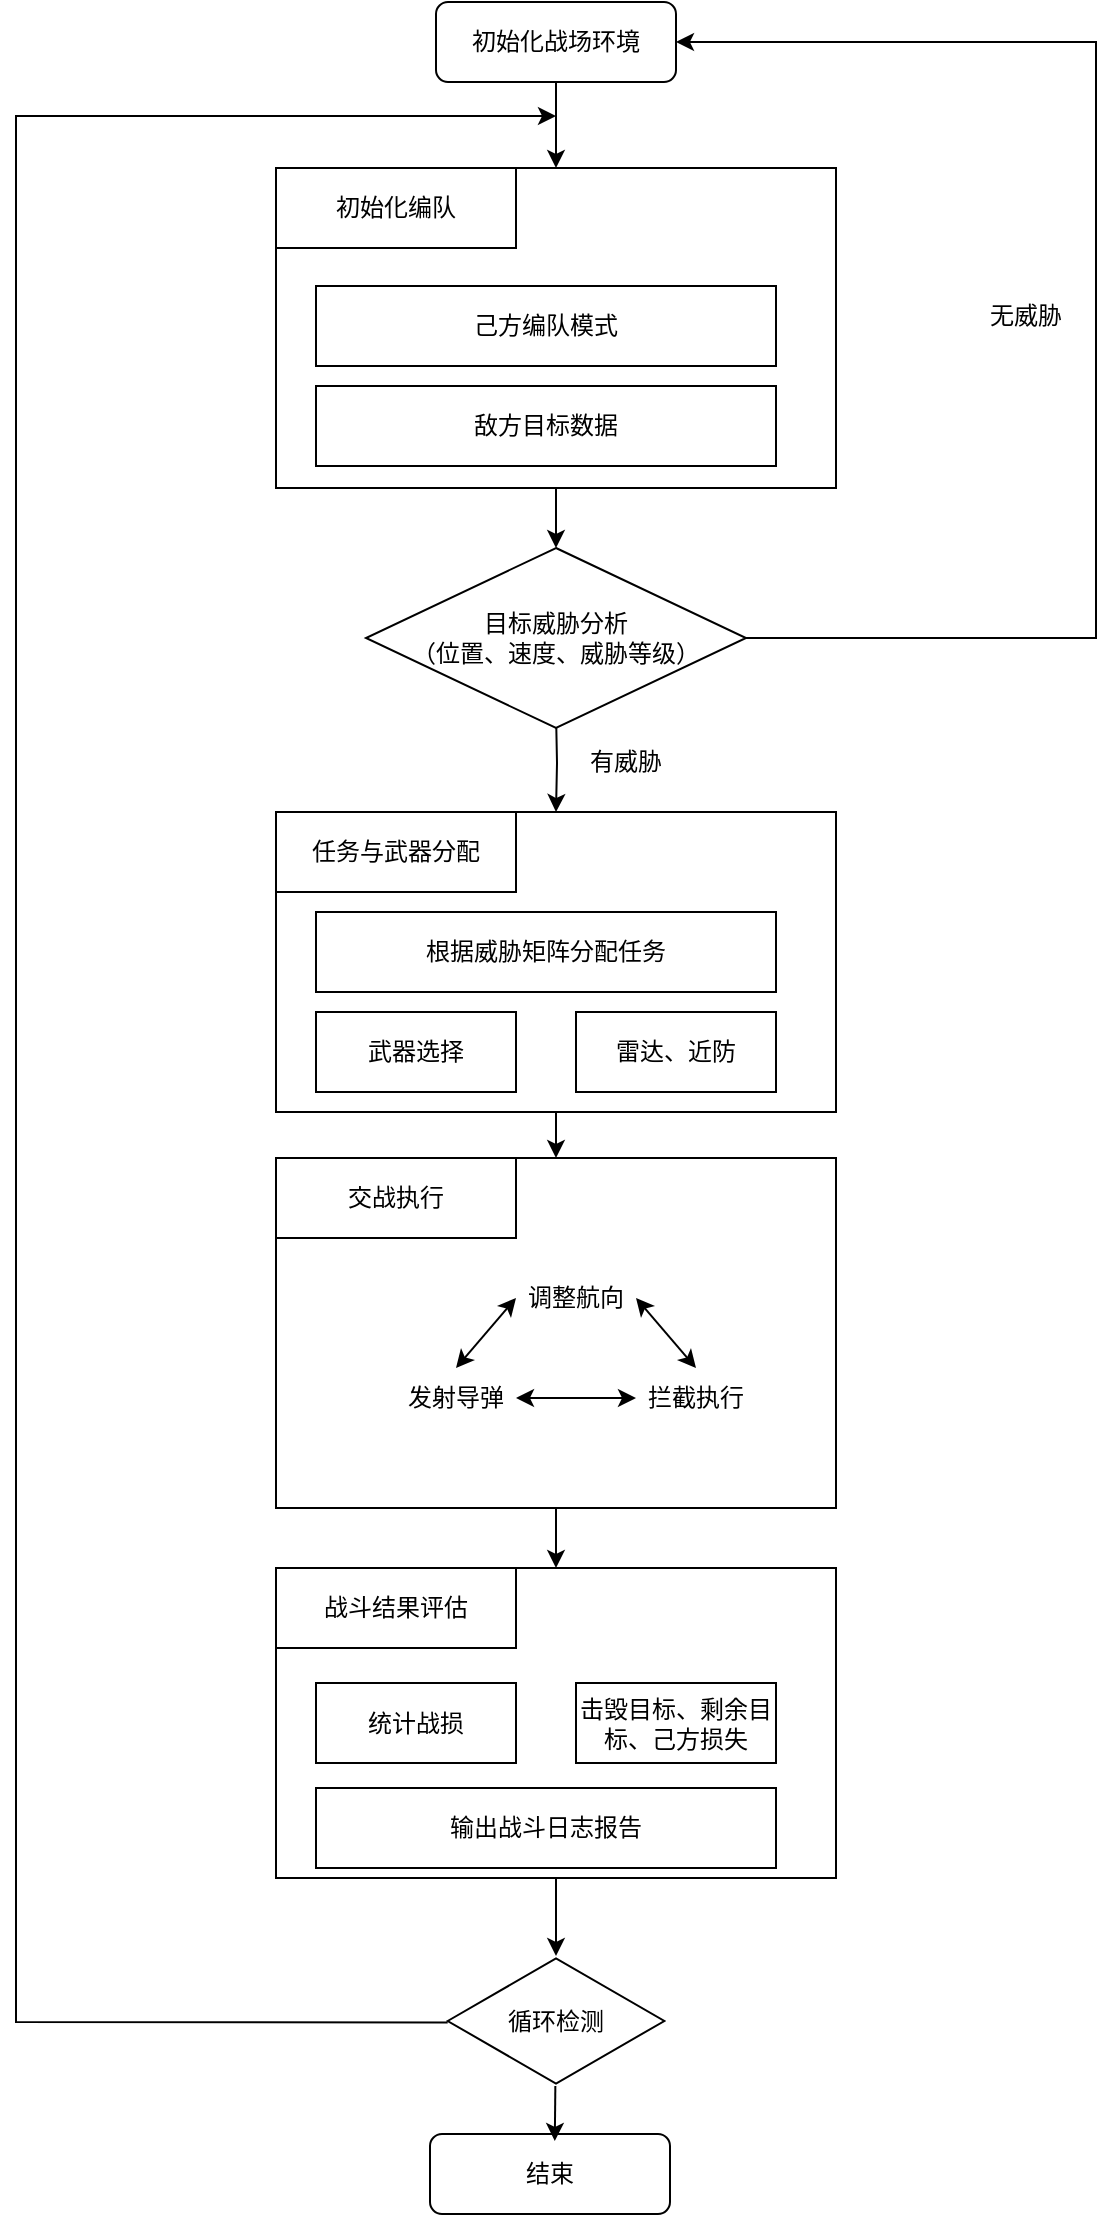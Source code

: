 <mxfile version="24.8.6">
  <diagram id="C5RBs43oDa-KdzZeNtuy" name="Page-1">
    <mxGraphModel dx="579" dy="295" grid="1" gridSize="10" guides="1" tooltips="1" connect="1" arrows="1" fold="1" page="1" pageScale="1" pageWidth="827" pageHeight="1169" math="0" shadow="0">
      <root>
        <mxCell id="WIyWlLk6GJQsqaUBKTNV-0" />
        <mxCell id="WIyWlLk6GJQsqaUBKTNV-1" parent="WIyWlLk6GJQsqaUBKTNV-0" />
        <mxCell id="JLc6tSroyL6sAka3HhJL-49" style="edgeStyle=orthogonalEdgeStyle;rounded=0;orthogonalLoop=1;jettySize=auto;html=1;exitX=0.5;exitY=1;exitDx=0;exitDy=0;entryX=0.5;entryY=0;entryDx=0;entryDy=0;" edge="1" parent="WIyWlLk6GJQsqaUBKTNV-1" source="WIyWlLk6GJQsqaUBKTNV-3" target="JLc6tSroyL6sAka3HhJL-5">
          <mxGeometry relative="1" as="geometry" />
        </mxCell>
        <mxCell id="WIyWlLk6GJQsqaUBKTNV-3" value="初始化战场环境" style="rounded=1;whiteSpace=wrap;html=1;fontSize=12;glass=0;strokeWidth=1;shadow=0;" parent="WIyWlLk6GJQsqaUBKTNV-1" vertex="1">
          <mxGeometry x="370" y="30" width="120" height="40" as="geometry" />
        </mxCell>
        <mxCell id="JLc6tSroyL6sAka3HhJL-45" value="" style="edgeStyle=orthogonalEdgeStyle;rounded=0;orthogonalLoop=1;jettySize=auto;html=1;" edge="1" parent="WIyWlLk6GJQsqaUBKTNV-1" source="JLc6tSroyL6sAka3HhJL-5" target="JLc6tSroyL6sAka3HhJL-8">
          <mxGeometry relative="1" as="geometry" />
        </mxCell>
        <mxCell id="JLc6tSroyL6sAka3HhJL-5" value="" style="rounded=0;whiteSpace=wrap;html=1;" vertex="1" parent="WIyWlLk6GJQsqaUBKTNV-1">
          <mxGeometry x="290" y="113" width="280" height="160" as="geometry" />
        </mxCell>
        <mxCell id="JLc6tSroyL6sAka3HhJL-4" value="初始化编队" style="rounded=0;whiteSpace=wrap;html=1;" vertex="1" parent="WIyWlLk6GJQsqaUBKTNV-1">
          <mxGeometry x="290" y="113" width="120" height="40" as="geometry" />
        </mxCell>
        <mxCell id="JLc6tSroyL6sAka3HhJL-6" value="己方编队模式" style="rounded=0;whiteSpace=wrap;html=1;" vertex="1" parent="WIyWlLk6GJQsqaUBKTNV-1">
          <mxGeometry x="310" y="172" width="230" height="40" as="geometry" />
        </mxCell>
        <mxCell id="JLc6tSroyL6sAka3HhJL-7" value="敌方目标数据" style="rounded=0;whiteSpace=wrap;html=1;" vertex="1" parent="WIyWlLk6GJQsqaUBKTNV-1">
          <mxGeometry x="310" y="222" width="230" height="40" as="geometry" />
        </mxCell>
        <mxCell id="JLc6tSroyL6sAka3HhJL-34" style="edgeStyle=orthogonalEdgeStyle;rounded=0;orthogonalLoop=1;jettySize=auto;html=1;exitX=1;exitY=0.5;exitDx=0;exitDy=0;entryX=1;entryY=0.5;entryDx=0;entryDy=0;" edge="1" parent="WIyWlLk6GJQsqaUBKTNV-1" source="JLc6tSroyL6sAka3HhJL-8" target="WIyWlLk6GJQsqaUBKTNV-3">
          <mxGeometry relative="1" as="geometry">
            <mxPoint x="525" y="355" as="sourcePoint" />
            <Array as="points">
              <mxPoint x="700" y="348" />
              <mxPoint x="700" y="50" />
            </Array>
          </mxGeometry>
        </mxCell>
        <mxCell id="JLc6tSroyL6sAka3HhJL-47" style="edgeStyle=orthogonalEdgeStyle;rounded=0;orthogonalLoop=1;jettySize=auto;html=1;exitX=0.5;exitY=1;exitDx=0;exitDy=0;entryX=0.5;entryY=0;entryDx=0;entryDy=0;" edge="1" parent="WIyWlLk6GJQsqaUBKTNV-1" target="JLc6tSroyL6sAka3HhJL-10">
          <mxGeometry relative="1" as="geometry">
            <mxPoint x="430" y="385" as="sourcePoint" />
          </mxGeometry>
        </mxCell>
        <mxCell id="JLc6tSroyL6sAka3HhJL-8" value="目标威胁分析&lt;div&gt;（位置、速度、威胁等级）&lt;/div&gt;" style="rhombus;whiteSpace=wrap;html=1;" vertex="1" parent="WIyWlLk6GJQsqaUBKTNV-1">
          <mxGeometry x="335" y="303" width="190" height="90" as="geometry" />
        </mxCell>
        <mxCell id="JLc6tSroyL6sAka3HhJL-10" value="" style="rounded=0;whiteSpace=wrap;html=1;" vertex="1" parent="WIyWlLk6GJQsqaUBKTNV-1">
          <mxGeometry x="290" y="435" width="280" height="150" as="geometry" />
        </mxCell>
        <mxCell id="JLc6tSroyL6sAka3HhJL-11" value="任务与武器分配" style="rounded=0;whiteSpace=wrap;html=1;" vertex="1" parent="WIyWlLk6GJQsqaUBKTNV-1">
          <mxGeometry x="290" y="435" width="120" height="40" as="geometry" />
        </mxCell>
        <mxCell id="JLc6tSroyL6sAka3HhJL-12" value="根据威胁矩阵分配任务" style="rounded=0;whiteSpace=wrap;html=1;" vertex="1" parent="WIyWlLk6GJQsqaUBKTNV-1">
          <mxGeometry x="310" y="485" width="230" height="40" as="geometry" />
        </mxCell>
        <mxCell id="JLc6tSroyL6sAka3HhJL-13" value="武器选择" style="rounded=0;whiteSpace=wrap;html=1;" vertex="1" parent="WIyWlLk6GJQsqaUBKTNV-1">
          <mxGeometry x="310" y="535" width="100" height="40" as="geometry" />
        </mxCell>
        <mxCell id="JLc6tSroyL6sAka3HhJL-16" value="" style="rounded=0;whiteSpace=wrap;html=1;" vertex="1" parent="WIyWlLk6GJQsqaUBKTNV-1">
          <mxGeometry x="290" y="608" width="280" height="175" as="geometry" />
        </mxCell>
        <mxCell id="JLc6tSroyL6sAka3HhJL-17" value="交战执行" style="rounded=0;whiteSpace=wrap;html=1;" vertex="1" parent="WIyWlLk6GJQsqaUBKTNV-1">
          <mxGeometry x="290" y="608" width="120" height="40" as="geometry" />
        </mxCell>
        <mxCell id="JLc6tSroyL6sAka3HhJL-23" value="雷达、近防" style="rounded=0;whiteSpace=wrap;html=1;" vertex="1" parent="WIyWlLk6GJQsqaUBKTNV-1">
          <mxGeometry x="440" y="535" width="100" height="40" as="geometry" />
        </mxCell>
        <mxCell id="JLc6tSroyL6sAka3HhJL-27" value="" style="rounded=0;whiteSpace=wrap;html=1;" vertex="1" parent="WIyWlLk6GJQsqaUBKTNV-1">
          <mxGeometry x="290" y="813" width="280" height="155" as="geometry" />
        </mxCell>
        <mxCell id="JLc6tSroyL6sAka3HhJL-28" value="战斗结果评估" style="rounded=0;whiteSpace=wrap;html=1;" vertex="1" parent="WIyWlLk6GJQsqaUBKTNV-1">
          <mxGeometry x="290" y="813" width="120" height="40" as="geometry" />
        </mxCell>
        <mxCell id="JLc6tSroyL6sAka3HhJL-29" value="统计战损" style="rounded=0;whiteSpace=wrap;html=1;" vertex="1" parent="WIyWlLk6GJQsqaUBKTNV-1">
          <mxGeometry x="310" y="870.5" width="100" height="40" as="geometry" />
        </mxCell>
        <mxCell id="JLc6tSroyL6sAka3HhJL-30" value="输出战斗日志报告" style="rounded=0;whiteSpace=wrap;html=1;" vertex="1" parent="WIyWlLk6GJQsqaUBKTNV-1">
          <mxGeometry x="310" y="923" width="230" height="40" as="geometry" />
        </mxCell>
        <mxCell id="JLc6tSroyL6sAka3HhJL-31" value="击毁目标、剩余目标、己方损失" style="rounded=0;whiteSpace=wrap;html=1;" vertex="1" parent="WIyWlLk6GJQsqaUBKTNV-1">
          <mxGeometry x="440" y="870.5" width="100" height="40" as="geometry" />
        </mxCell>
        <mxCell id="JLc6tSroyL6sAka3HhJL-36" value="无威胁" style="text;html=1;align=center;verticalAlign=middle;whiteSpace=wrap;rounded=0;" vertex="1" parent="WIyWlLk6GJQsqaUBKTNV-1">
          <mxGeometry x="630" y="172" width="70" height="30" as="geometry" />
        </mxCell>
        <mxCell id="JLc6tSroyL6sAka3HhJL-39" value="有威胁" style="text;html=1;align=center;verticalAlign=middle;whiteSpace=wrap;rounded=0;" vertex="1" parent="WIyWlLk6GJQsqaUBKTNV-1">
          <mxGeometry x="430" y="395" width="70" height="30" as="geometry" />
        </mxCell>
        <mxCell id="JLc6tSroyL6sAka3HhJL-51" value="结束" style="rounded=1;whiteSpace=wrap;html=1;" vertex="1" parent="WIyWlLk6GJQsqaUBKTNV-1">
          <mxGeometry x="367" y="1096" width="120" height="40" as="geometry" />
        </mxCell>
        <mxCell id="JLc6tSroyL6sAka3HhJL-54" value="循环检测" style="html=1;whiteSpace=wrap;aspect=fixed;shape=isoRectangle;" vertex="1" parent="WIyWlLk6GJQsqaUBKTNV-1">
          <mxGeometry x="375.84" y="1007" width="108.33" height="65" as="geometry" />
        </mxCell>
        <mxCell id="JLc6tSroyL6sAka3HhJL-58" value="" style="endArrow=classic;html=1;rounded=0;entryX=0.52;entryY=0.087;entryDx=0;entryDy=0;entryPerimeter=0;" edge="1" parent="WIyWlLk6GJQsqaUBKTNV-1" source="JLc6tSroyL6sAka3HhJL-54" target="JLc6tSroyL6sAka3HhJL-51">
          <mxGeometry width="50" height="50" relative="1" as="geometry">
            <mxPoint x="420" y="1047" as="sourcePoint" />
            <mxPoint x="470" y="997" as="targetPoint" />
          </mxGeometry>
        </mxCell>
        <mxCell id="JLc6tSroyL6sAka3HhJL-59" value="" style="endArrow=classic;html=1;rounded=0;exitX=0.5;exitY=1;exitDx=0;exitDy=0;" edge="1" parent="WIyWlLk6GJQsqaUBKTNV-1" source="JLc6tSroyL6sAka3HhJL-27" target="JLc6tSroyL6sAka3HhJL-54">
          <mxGeometry width="50" height="50" relative="1" as="geometry">
            <mxPoint x="430" y="993" as="sourcePoint" />
            <mxPoint x="480" y="943" as="targetPoint" />
          </mxGeometry>
        </mxCell>
        <mxCell id="JLc6tSroyL6sAka3HhJL-61" value="" style="endArrow=classic;html=1;rounded=0;exitX=0.024;exitY=0.512;exitDx=0;exitDy=0;exitPerimeter=0;" edge="1" parent="WIyWlLk6GJQsqaUBKTNV-1">
          <mxGeometry width="50" height="50" relative="1" as="geometry">
            <mxPoint x="375.84" y="1040.28" as="sourcePoint" />
            <mxPoint x="430" y="87" as="targetPoint" />
            <Array as="points">
              <mxPoint x="160" y="1040" />
              <mxPoint x="160" y="567" />
              <mxPoint x="160" y="87" />
            </Array>
          </mxGeometry>
        </mxCell>
        <mxCell id="JLc6tSroyL6sAka3HhJL-63" value="调整航向" style="text;html=1;align=center;verticalAlign=middle;whiteSpace=wrap;rounded=0;" vertex="1" parent="WIyWlLk6GJQsqaUBKTNV-1">
          <mxGeometry x="410" y="663" width="60" height="30" as="geometry" />
        </mxCell>
        <mxCell id="JLc6tSroyL6sAka3HhJL-64" value="发射导弹" style="text;html=1;align=center;verticalAlign=middle;whiteSpace=wrap;rounded=0;" vertex="1" parent="WIyWlLk6GJQsqaUBKTNV-1">
          <mxGeometry x="350" y="713" width="60" height="30" as="geometry" />
        </mxCell>
        <mxCell id="JLc6tSroyL6sAka3HhJL-65" value="拦截执行" style="text;html=1;align=center;verticalAlign=middle;whiteSpace=wrap;rounded=0;" vertex="1" parent="WIyWlLk6GJQsqaUBKTNV-1">
          <mxGeometry x="470" y="713" width="60" height="30" as="geometry" />
        </mxCell>
        <mxCell id="JLc6tSroyL6sAka3HhJL-74" value="" style="endArrow=classic;startArrow=classic;html=1;rounded=0;exitX=0.5;exitY=0;exitDx=0;exitDy=0;entryX=0;entryY=0.5;entryDx=0;entryDy=0;" edge="1" parent="WIyWlLk6GJQsqaUBKTNV-1" source="JLc6tSroyL6sAka3HhJL-64" target="JLc6tSroyL6sAka3HhJL-63">
          <mxGeometry width="50" height="50" relative="1" as="geometry">
            <mxPoint x="400" y="703" as="sourcePoint" />
            <mxPoint x="450" y="653" as="targetPoint" />
          </mxGeometry>
        </mxCell>
        <mxCell id="JLc6tSroyL6sAka3HhJL-75" value="" style="endArrow=classic;startArrow=classic;html=1;rounded=0;entryX=0;entryY=0.5;entryDx=0;entryDy=0;" edge="1" parent="WIyWlLk6GJQsqaUBKTNV-1" source="JLc6tSroyL6sAka3HhJL-64" target="JLc6tSroyL6sAka3HhJL-65">
          <mxGeometry width="50" height="50" relative="1" as="geometry">
            <mxPoint x="400" y="703" as="sourcePoint" />
            <mxPoint x="450" y="653" as="targetPoint" />
          </mxGeometry>
        </mxCell>
        <mxCell id="JLc6tSroyL6sAka3HhJL-76" value="" style="endArrow=classic;startArrow=classic;html=1;rounded=0;exitX=0.5;exitY=0;exitDx=0;exitDy=0;entryX=1;entryY=0.5;entryDx=0;entryDy=0;" edge="1" parent="WIyWlLk6GJQsqaUBKTNV-1" source="JLc6tSroyL6sAka3HhJL-65" target="JLc6tSroyL6sAka3HhJL-63">
          <mxGeometry width="50" height="50" relative="1" as="geometry">
            <mxPoint x="500" y="720.5" as="sourcePoint" />
            <mxPoint x="550" y="670.5" as="targetPoint" />
          </mxGeometry>
        </mxCell>
        <mxCell id="JLc6tSroyL6sAka3HhJL-77" value="" style="endArrow=classic;html=1;rounded=0;entryX=0.5;entryY=0;entryDx=0;entryDy=0;exitX=0.5;exitY=1;exitDx=0;exitDy=0;" edge="1" parent="WIyWlLk6GJQsqaUBKTNV-1" source="JLc6tSroyL6sAka3HhJL-16" target="JLc6tSroyL6sAka3HhJL-27">
          <mxGeometry width="50" height="50" relative="1" as="geometry">
            <mxPoint x="400" y="900" as="sourcePoint" />
            <mxPoint x="450" y="850" as="targetPoint" />
          </mxGeometry>
        </mxCell>
        <mxCell id="JLc6tSroyL6sAka3HhJL-78" value="" style="endArrow=classic;html=1;rounded=0;entryX=0.5;entryY=0;entryDx=0;entryDy=0;exitX=0.5;exitY=1;exitDx=0;exitDy=0;" edge="1" parent="WIyWlLk6GJQsqaUBKTNV-1" source="JLc6tSroyL6sAka3HhJL-10" target="JLc6tSroyL6sAka3HhJL-16">
          <mxGeometry width="50" height="50" relative="1" as="geometry">
            <mxPoint x="430" y="600" as="sourcePoint" />
            <mxPoint x="480" y="550" as="targetPoint" />
          </mxGeometry>
        </mxCell>
      </root>
    </mxGraphModel>
  </diagram>
</mxfile>
